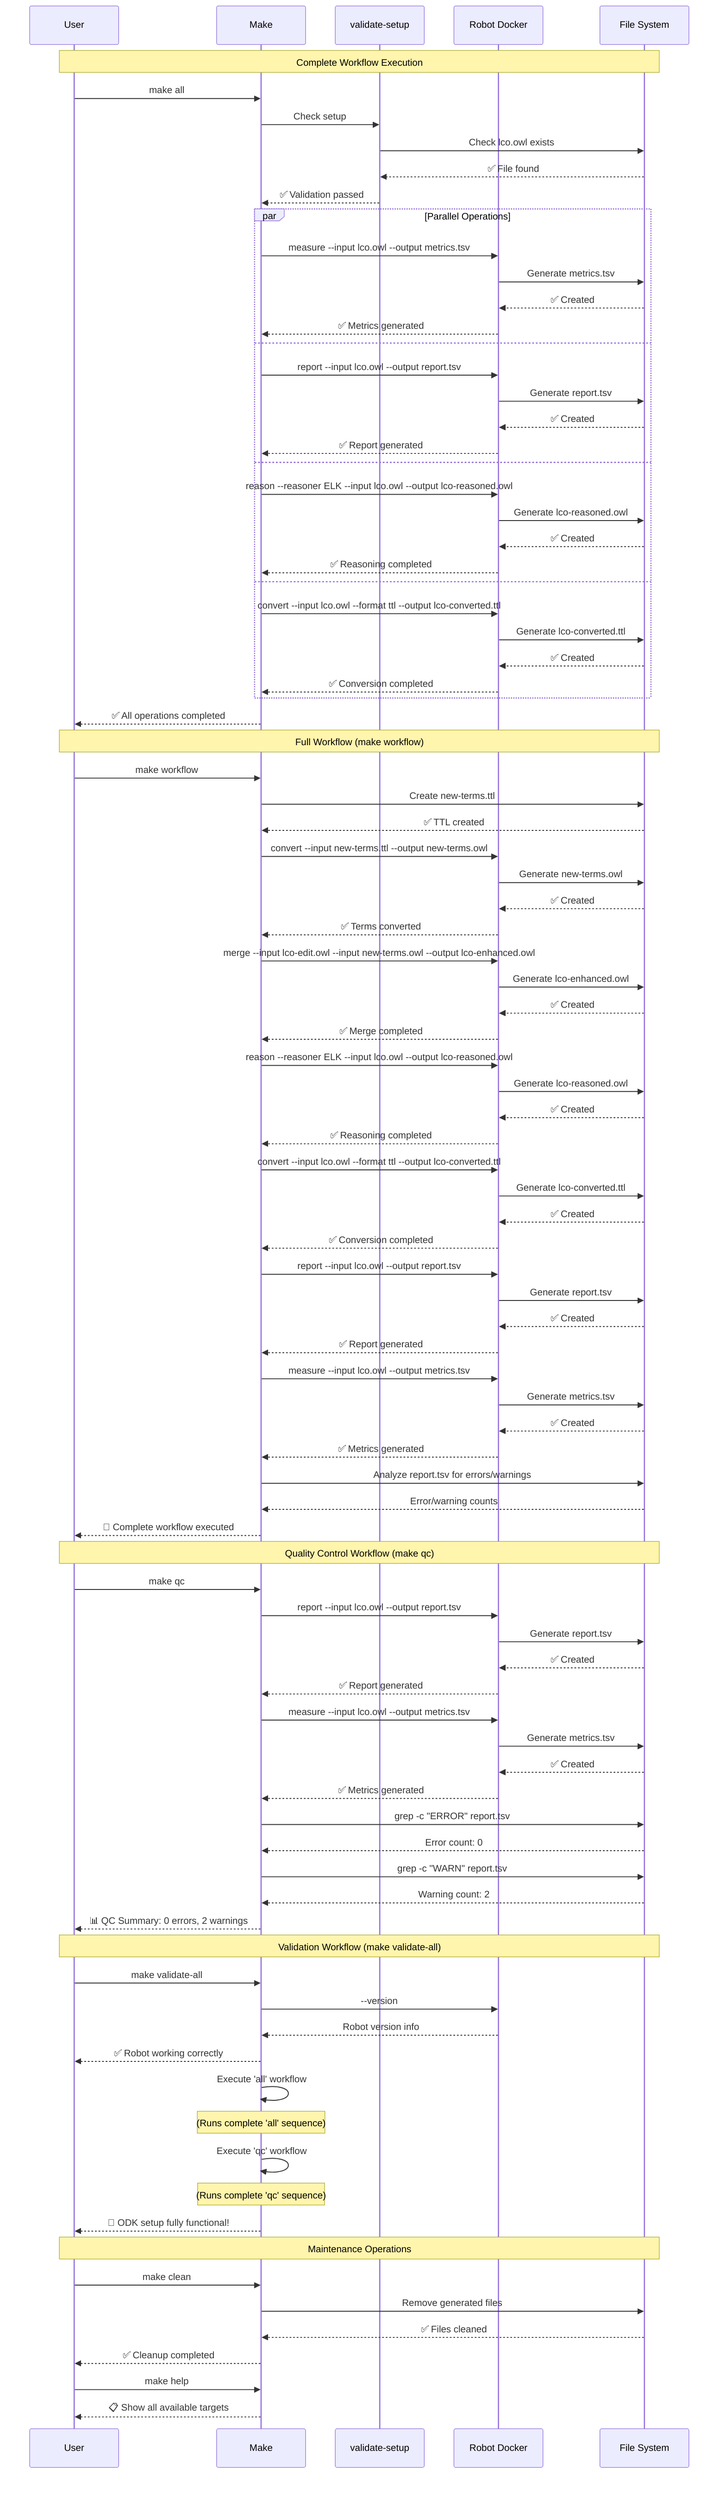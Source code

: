 sequenceDiagram
    participant User
    participant Make
    participant Validate as validate-setup
    participant Robot as Robot Docker
    participant Files as File System
    
    Note over User,Files: Complete Workflow Execution
    
    %% Basic workflow (make all)
    User->>Make: make all
    Make->>Validate: Check setup
    Validate->>Files: Check lco.owl exists
    Files-->>Validate: ✅ File found
    Validate-->>Make: ✅ Validation passed
    
    par Parallel Operations
        Make->>Robot: measure --input lco.owl --output metrics.tsv
        Robot->>Files: Generate metrics.tsv
        Files-->>Robot: ✅ Created
        Robot-->>Make: ✅ Metrics generated
    and
        Make->>Robot: report --input lco.owl --output report.tsv
        Robot->>Files: Generate report.tsv
        Files-->>Robot: ✅ Created
        Robot-->>Make: ✅ Report generated
    and
        Make->>Robot: reason --reasoner ELK --input lco.owl --output lco-reasoned.owl
        Robot->>Files: Generate lco-reasoned.owl
        Files-->>Robot: ✅ Created
        Robot-->>Make: ✅ Reasoning completed
    and
        Make->>Robot: convert --input lco.owl --format ttl --output lco-converted.ttl
        Robot->>Files: Generate lco-converted.ttl
        Files-->>Robot: ✅ Created
        Robot-->>Make: ✅ Conversion completed
    end
    
    Make-->>User: ✅ All operations completed
    
    Note over User,Files: Full Workflow (make workflow)
    
    User->>Make: make workflow
    
    %% Create terms step
    Make->>Files: Create new-terms.ttl
    Files-->>Make: ✅ TTL created
    Make->>Robot: convert --input new-terms.ttl --output new-terms.owl
    Robot->>Files: Generate new-terms.owl
    Files-->>Robot: ✅ Created
    Robot-->>Make: ✅ Terms converted
    
    %% Merge step
    Make->>Robot: merge --input lco-edit.owl --input new-terms.owl --output lco-enhanced.owl
    Robot->>Files: Generate lco-enhanced.owl
    Files-->>Robot: ✅ Created
    Robot-->>Make: ✅ Merge completed
    
    %% Reasoning step
    Make->>Robot: reason --reasoner ELK --input lco.owl --output lco-reasoned.owl
    Robot->>Files: Generate lco-reasoned.owl
    Files-->>Robot: ✅ Created
    Robot-->>Make: ✅ Reasoning completed
    
    %% Conversion step
    Make->>Robot: convert --input lco.owl --format ttl --output lco-converted.ttl
    Robot->>Files: Generate lco-converted.ttl
    Files-->>Robot: ✅ Created
    Robot-->>Make: ✅ Conversion completed
    
    %% Quality control step
    Make->>Robot: report --input lco.owl --output report.tsv
    Robot->>Files: Generate report.tsv
    Files-->>Robot: ✅ Created
    Robot-->>Make: ✅ Report generated
    
    Make->>Robot: measure --input lco.owl --output metrics.tsv
    Robot->>Files: Generate metrics.tsv
    Files-->>Robot: ✅ Created
    Robot-->>Make: ✅ Metrics generated
    
    Make->>Files: Analyze report.tsv for errors/warnings
    Files-->>Make: Error/warning counts
    Make-->>User: 🎯 Complete workflow executed
    
    Note over User,Files: Quality Control Workflow (make qc)
    
    User->>Make: make qc
    
    Make->>Robot: report --input lco.owl --output report.tsv
    Robot->>Files: Generate report.tsv
    Files-->>Robot: ✅ Created
    Robot-->>Make: ✅ Report generated
    
    Make->>Robot: measure --input lco.owl --output metrics.tsv
    Robot->>Files: Generate metrics.tsv
    Files-->>Robot: ✅ Created
    Robot-->>Make: ✅ Metrics generated
    
    Make->>Files: grep -c "ERROR" report.tsv
    Files-->>Make: Error count: 0
    Make->>Files: grep -c "WARN" report.tsv  
    Files-->>Make: Warning count: 2
    
    Make-->>User: 📊 QC Summary: 0 errors, 2 warnings
    
    Note over User,Files: Validation Workflow (make validate-all)
    
    User->>Make: make validate-all
    
    Make->>Robot: --version
    Robot-->>Make: Robot version info
    Make-->>User: ✅ Robot working correctly
    
    Make->>Make: Execute 'all' workflow
    Note over Make: (Runs complete 'all' sequence)
    
    Make->>Make: Execute 'qc' workflow  
    Note over Make: (Runs complete 'qc' sequence)
    
    Make-->>User: 🎉 ODK setup fully functional!
    
    Note over User,Files: Maintenance Operations
    
    User->>Make: make clean
    Make->>Files: Remove generated files
    Files-->>Make: ✅ Files cleaned
    Make-->>User: ✅ Cleanup completed
    
    User->>Make: make help
    Make-->>User: 📋 Show all available targets